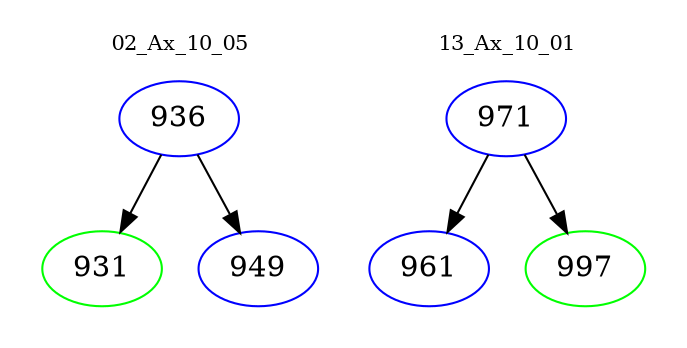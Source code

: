 digraph{
subgraph cluster_0 {
color = white
label = "02_Ax_10_05";
fontsize=10;
T0_936 [label="936", color="blue"]
T0_936 -> T0_931 [color="black"]
T0_931 [label="931", color="green"]
T0_936 -> T0_949 [color="black"]
T0_949 [label="949", color="blue"]
}
subgraph cluster_1 {
color = white
label = "13_Ax_10_01";
fontsize=10;
T1_971 [label="971", color="blue"]
T1_971 -> T1_961 [color="black"]
T1_961 [label="961", color="blue"]
T1_971 -> T1_997 [color="black"]
T1_997 [label="997", color="green"]
}
}
